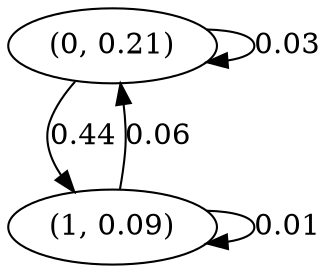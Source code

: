 digraph {
    0 [ label = "(0, 0.21)" ]
    1 [ label = "(1, 0.09)" ]
    0 -> 0 [ label = "0.03" ]
    1 -> 1 [ label = "0.01" ]
    1 -> 0 [ label = "0.06" ]
    0 -> 1 [ label = "0.44" ]
}

